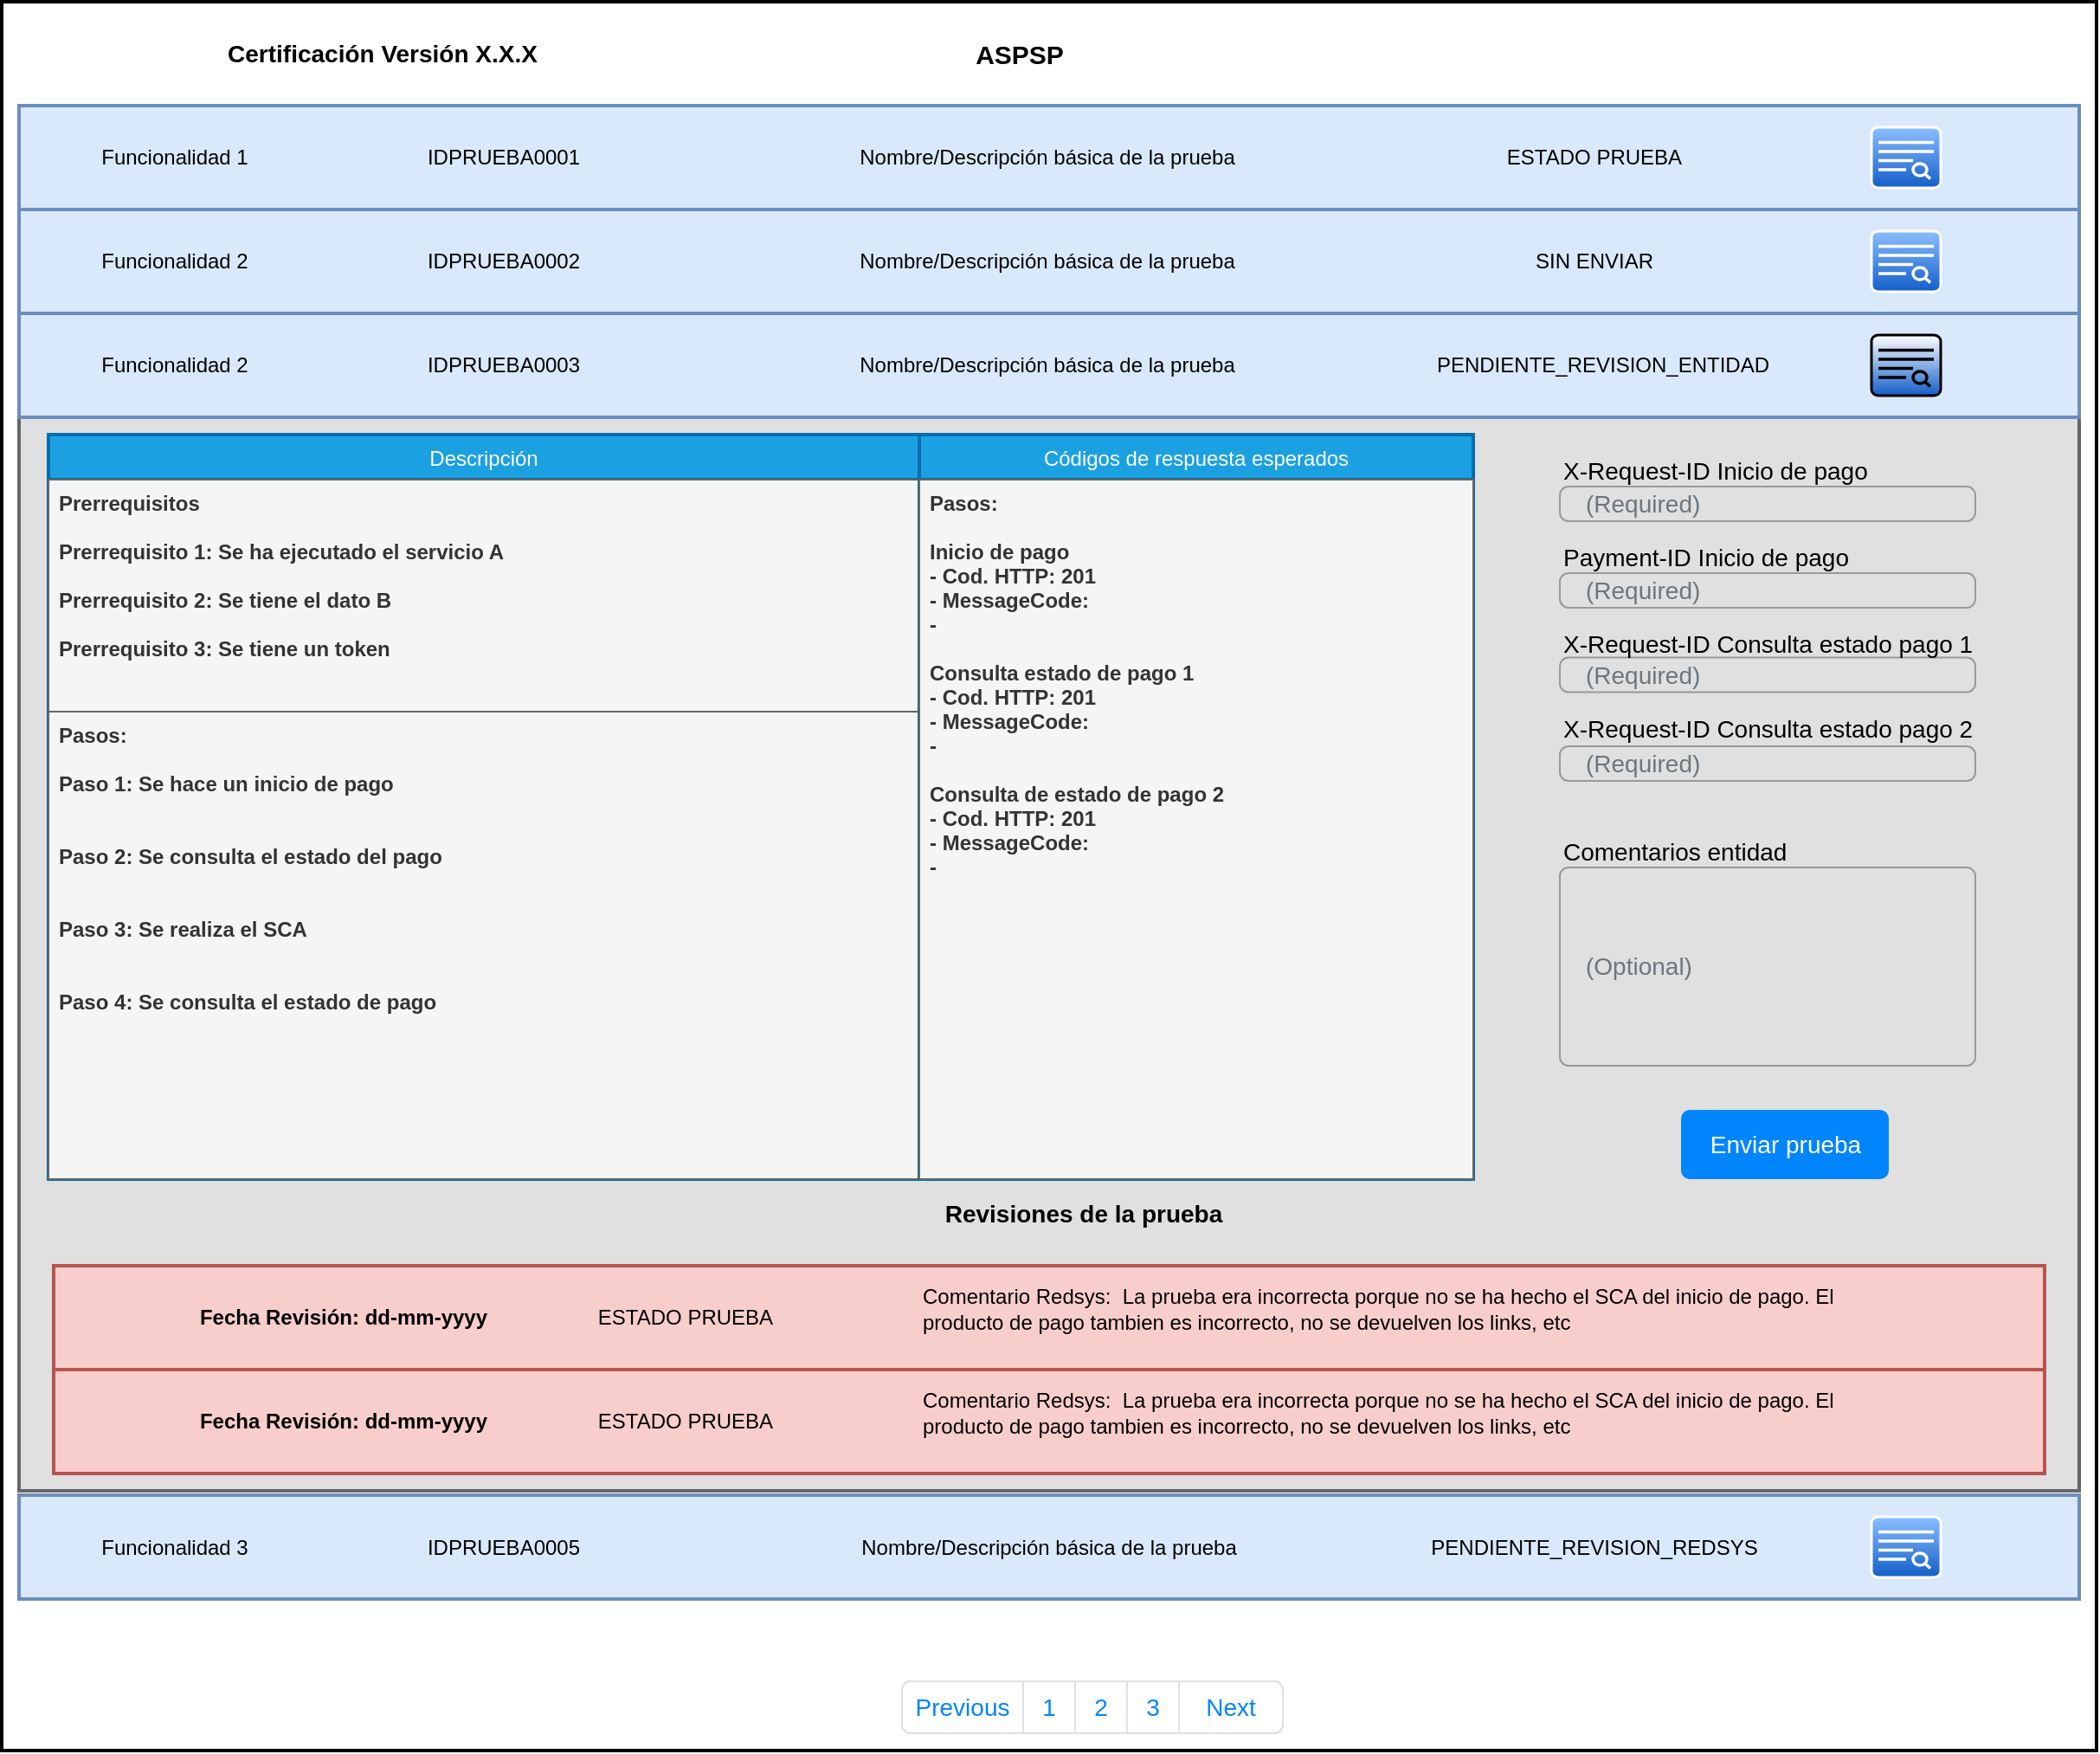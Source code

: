 <mxfile version="14.1.8" type="device"><diagram id="NlpeldqeXrIHgStacgz9" name="Página-1"><mxGraphModel dx="2370" dy="2539" grid="1" gridSize="10" guides="1" tooltips="1" connect="1" arrows="1" fold="1" page="1" pageScale="1" pageWidth="827" pageHeight="1169" math="0" shadow="0"><root><mxCell id="0"/><mxCell id="1" parent="0"/><mxCell id="FXu46dlK5VBOc22Cgxrx-95" value="" style="rounded=0;whiteSpace=wrap;html=1;strokeWidth=2;align=left;" vertex="1" parent="1"><mxGeometry x="190" width="1210" height="1010" as="geometry"/></mxCell><mxCell id="FXu46dlK5VBOc22Cgxrx-94" value="" style="rounded=0;whiteSpace=wrap;html=1;strokeWidth=2;align=left;strokeColor=#666666;fontColor=#333333;fillColor=#E0E0E0;" vertex="1" parent="1"><mxGeometry x="200" y="240" width="1190" height="620" as="geometry"/></mxCell><mxCell id="FXu46dlK5VBOc22Cgxrx-11" value="" style="rounded=0;whiteSpace=wrap;html=1;fillColor=#dae8fc;strokeColor=#6c8ebf;strokeWidth=2;" vertex="1" parent="1"><mxGeometry x="200" y="60" width="1190" height="60" as="geometry"/></mxCell><mxCell id="FXu46dlK5VBOc22Cgxrx-12" value="IDPRUEBA0001" style="text;html=1;strokeColor=none;fillColor=none;align=center;verticalAlign=middle;whiteSpace=wrap;rounded=0;" vertex="1" parent="1"><mxGeometry x="430" y="80" width="100" height="20" as="geometry"/></mxCell><mxCell id="FXu46dlK5VBOc22Cgxrx-13" value="Nombre/Descripción básica de la prueba" style="text;html=1;strokeColor=none;fillColor=none;align=center;verticalAlign=middle;whiteSpace=wrap;rounded=0;" vertex="1" parent="1"><mxGeometry x="563.5" y="80" width="460" height="20" as="geometry"/></mxCell><mxCell id="FXu46dlK5VBOc22Cgxrx-14" value="Funcionalidad 1" style="text;html=1;strokeColor=none;fillColor=none;align=center;verticalAlign=middle;whiteSpace=wrap;rounded=0;" vertex="1" parent="1"><mxGeometry x="230" y="80" width="120" height="20" as="geometry"/></mxCell><mxCell id="FXu46dlK5VBOc22Cgxrx-15" value="ESTADO PRUEBA" style="text;html=1;strokeColor=none;fillColor=none;align=center;verticalAlign=middle;whiteSpace=wrap;rounded=0;" vertex="1" parent="1"><mxGeometry x="1030" y="80" width="160" height="20" as="geometry"/></mxCell><mxCell id="FXu46dlK5VBOc22Cgxrx-16" value="" style="verticalLabelPosition=bottom;verticalAlign=top;html=1;shadow=0;dashed=0;strokeWidth=1;shape=mxgraph.ios.iSortFindIcon;fillColor=#8BbEff;fillColor2=#135Ec8;strokeColor=#ffffff;" vertex="1" parent="1"><mxGeometry x="1270" y="72.5" width="40" height="35" as="geometry"/></mxCell><mxCell id="FXu46dlK5VBOc22Cgxrx-17" value="" style="rounded=0;whiteSpace=wrap;html=1;fillColor=#dae8fc;strokeColor=#6c8ebf;strokeWidth=2;" vertex="1" parent="1"><mxGeometry x="200" y="120" width="1190" height="60" as="geometry"/></mxCell><mxCell id="FXu46dlK5VBOc22Cgxrx-18" value="IDPRUEBA0002" style="text;html=1;strokeColor=none;fillColor=none;align=center;verticalAlign=middle;whiteSpace=wrap;rounded=0;" vertex="1" parent="1"><mxGeometry x="430" y="140" width="100" height="20" as="geometry"/></mxCell><mxCell id="FXu46dlK5VBOc22Cgxrx-19" value="Nombre/Descripción básica de la prueba" style="text;html=1;strokeColor=none;fillColor=none;align=center;verticalAlign=middle;whiteSpace=wrap;rounded=0;" vertex="1" parent="1"><mxGeometry x="563.5" y="140" width="460" height="20" as="geometry"/></mxCell><mxCell id="FXu46dlK5VBOc22Cgxrx-20" value="Funcionalidad 2" style="text;html=1;strokeColor=none;fillColor=none;align=center;verticalAlign=middle;whiteSpace=wrap;rounded=0;" vertex="1" parent="1"><mxGeometry x="230" y="140" width="120" height="20" as="geometry"/></mxCell><mxCell id="FXu46dlK5VBOc22Cgxrx-21" value="SIN ENVIAR" style="text;html=1;strokeColor=none;fillColor=none;align=center;verticalAlign=middle;whiteSpace=wrap;rounded=0;" vertex="1" parent="1"><mxGeometry x="1030" y="140" width="160" height="20" as="geometry"/></mxCell><mxCell id="FXu46dlK5VBOc22Cgxrx-22" value="" style="verticalLabelPosition=bottom;verticalAlign=top;html=1;shadow=0;dashed=0;strokeWidth=1;shape=mxgraph.ios.iSortFindIcon;fillColor=#8BbEff;fillColor2=#135Ec8;strokeColor=#ffffff;" vertex="1" parent="1"><mxGeometry x="1270" y="132.5" width="40" height="35" as="geometry"/></mxCell><mxCell id="FXu46dlK5VBOc22Cgxrx-23" value="" style="rounded=0;whiteSpace=wrap;html=1;fillColor=#dae8fc;strokeColor=#6c8ebf;strokeWidth=2;" vertex="1" parent="1"><mxGeometry x="200" y="180" width="1190" height="60" as="geometry"/></mxCell><mxCell id="FXu46dlK5VBOc22Cgxrx-24" value="IDPRUEBA0003" style="text;html=1;strokeColor=none;fillColor=none;align=center;verticalAlign=middle;whiteSpace=wrap;rounded=0;" vertex="1" parent="1"><mxGeometry x="430" y="200" width="100" height="20" as="geometry"/></mxCell><mxCell id="FXu46dlK5VBOc22Cgxrx-25" value="Nombre/Descripción básica de la prueba" style="text;html=1;strokeColor=none;fillColor=none;align=center;verticalAlign=middle;whiteSpace=wrap;rounded=0;" vertex="1" parent="1"><mxGeometry x="563.5" y="200" width="460" height="20" as="geometry"/></mxCell><mxCell id="FXu46dlK5VBOc22Cgxrx-26" value="Funcionalidad 2" style="text;html=1;strokeColor=none;fillColor=none;align=center;verticalAlign=middle;whiteSpace=wrap;rounded=0;" vertex="1" parent="1"><mxGeometry x="230" y="200" width="120" height="20" as="geometry"/></mxCell><mxCell id="FXu46dlK5VBOc22Cgxrx-27" value="PENDIENTE_REVISION_ENTIDAD" style="text;html=1;strokeColor=none;fillColor=none;align=center;verticalAlign=middle;whiteSpace=wrap;rounded=0;" vertex="1" parent="1"><mxGeometry x="1010" y="200" width="210" height="20" as="geometry"/></mxCell><mxCell id="FXu46dlK5VBOc22Cgxrx-28" value="" style="verticalLabelPosition=bottom;verticalAlign=top;html=1;shadow=0;dashed=0;strokeWidth=1;shape=mxgraph.ios.iSortFindIcon;fillColor2=#135Ec8;" vertex="1" parent="1"><mxGeometry x="1270" y="192.5" width="40" height="35" as="geometry"/></mxCell><mxCell id="FXu46dlK5VBOc22Cgxrx-29" value="" style="rounded=0;whiteSpace=wrap;html=1;fillColor=#dae8fc;strokeColor=#6c8ebf;strokeWidth=2;" vertex="1" parent="1"><mxGeometry x="200" y="862.5" width="1190" height="60" as="geometry"/></mxCell><mxCell id="FXu46dlK5VBOc22Cgxrx-30" value="IDPRUEBA0005" style="text;html=1;strokeColor=none;fillColor=none;align=center;verticalAlign=middle;whiteSpace=wrap;rounded=0;" vertex="1" parent="1"><mxGeometry x="430" y="882.5" width="100" height="20" as="geometry"/></mxCell><mxCell id="FXu46dlK5VBOc22Cgxrx-31" value="Nombre/Descripción básica de la prueba" style="text;html=1;strokeColor=none;fillColor=none;align=center;verticalAlign=middle;whiteSpace=wrap;rounded=0;" vertex="1" parent="1"><mxGeometry x="565" y="882.5" width="460" height="20" as="geometry"/></mxCell><mxCell id="FXu46dlK5VBOc22Cgxrx-32" value="Funcionalidad 3" style="text;html=1;strokeColor=none;fillColor=none;align=center;verticalAlign=middle;whiteSpace=wrap;rounded=0;" vertex="1" parent="1"><mxGeometry x="230" y="882.5" width="120" height="20" as="geometry"/></mxCell><mxCell id="FXu46dlK5VBOc22Cgxrx-33" value="PENDIENTE_REVISION_REDSYS" style="text;html=1;strokeColor=none;fillColor=none;align=center;verticalAlign=middle;whiteSpace=wrap;rounded=0;" vertex="1" parent="1"><mxGeometry x="1030" y="882.5" width="160" height="20" as="geometry"/></mxCell><mxCell id="FXu46dlK5VBOc22Cgxrx-34" value="" style="verticalLabelPosition=bottom;verticalAlign=top;html=1;shadow=0;dashed=0;strokeWidth=1;shape=mxgraph.ios.iSortFindIcon;fillColor=#8BbEff;fillColor2=#135Ec8;strokeColor=#ffffff;" vertex="1" parent="1"><mxGeometry x="1270" y="875" width="40" height="35" as="geometry"/></mxCell><mxCell id="FXu46dlK5VBOc22Cgxrx-41" value="Descripción" style="swimlane;fontStyle=0;childLayout=stackLayout;horizontal=1;startSize=26;fillColor=#1ba1e2;horizontalStack=0;resizeParent=1;resizeParentMax=0;resizeLast=0;collapsible=1;marginBottom=0;strokeWidth=2;strokeColor=#006EAF;fontColor=#ffffff;" vertex="1" parent="1"><mxGeometry x="217" y="250" width="503" height="430" as="geometry"/></mxCell><mxCell id="FXu46dlK5VBOc22Cgxrx-42" value="Prerrequisitos&#10;&#10;Prerrequisito 1: Se ha ejecutado el servicio A&#10;&#10;Prerrequisito 2: Se tiene el dato B&#10;&#10;Prerrequisito 3: Se tiene un token" style="text;strokeColor=#666666;fillColor=#f5f5f5;align=left;verticalAlign=top;spacingLeft=4;spacingRight=4;overflow=hidden;rotatable=0;points=[[0,0.5],[1,0.5]];portConstraint=eastwest;fontStyle=1;fontColor=#333333;" vertex="1" parent="FXu46dlK5VBOc22Cgxrx-41"><mxGeometry y="26" width="503" height="134" as="geometry"/></mxCell><mxCell id="FXu46dlK5VBOc22Cgxrx-43" value="Pasos:&#10;&#10;Paso 1: Se hace un inicio de pago&#10;&#10;&#10;Paso 2: Se consulta el estado del pago&#10;&#10;&#10;Paso 3: Se realiza el SCA&#10;&#10;&#10;Paso 4: Se consulta el estado de pago" style="text;strokeColor=#666666;fillColor=#f5f5f5;align=left;verticalAlign=top;spacingLeft=4;spacingRight=4;overflow=hidden;rotatable=0;points=[[0,0.5],[1,0.5]];portConstraint=eastwest;fontStyle=1;fontColor=#333333;" vertex="1" parent="FXu46dlK5VBOc22Cgxrx-41"><mxGeometry y="160" width="503" height="270" as="geometry"/></mxCell><mxCell id="FXu46dlK5VBOc22Cgxrx-45" value="Códigos de respuesta esperados" style="swimlane;fontStyle=0;childLayout=stackLayout;horizontal=1;startSize=26;fillColor=#1ba1e2;horizontalStack=0;resizeParent=1;resizeParentMax=0;resizeLast=0;collapsible=1;marginBottom=0;strokeWidth=2;strokeColor=#006EAF;fontColor=#ffffff;" vertex="1" parent="1"><mxGeometry x="720" y="250" width="320" height="430" as="geometry"/></mxCell><mxCell id="FXu46dlK5VBOc22Cgxrx-47" value="Pasos:&#10;&#10;Inicio de pago&#10;- Cod. HTTP: 201&#10;- MessageCode:&#10;- &#10;&#10;Consulta estado de pago 1&#10;- Cod. HTTP: 201&#10;- MessageCode:&#10;- &#10;&#10;Consulta de estado de pago 2&#10;- Cod. HTTP: 201&#10;- MessageCode:&#10;- &#10;" style="text;strokeColor=#666666;fillColor=#f5f5f5;align=left;verticalAlign=top;spacingLeft=4;spacingRight=4;overflow=hidden;rotatable=0;points=[[0,0.5],[1,0.5]];portConstraint=eastwest;fontStyle=1;fontColor=#333333;" vertex="1" parent="FXu46dlK5VBOc22Cgxrx-45"><mxGeometry y="26" width="320" height="404" as="geometry"/></mxCell><mxCell id="FXu46dlK5VBOc22Cgxrx-48" value="&lt;font style=&quot;font-size: 14px&quot;&gt;Certificación Versión X.X.X&lt;/font&gt;" style="text;html=1;strokeColor=none;fillColor=none;align=center;verticalAlign=middle;whiteSpace=wrap;rounded=0;fontStyle=1" vertex="1" parent="1"><mxGeometry x="300" y="20" width="220" height="20" as="geometry"/></mxCell><mxCell id="FXu46dlK5VBOc22Cgxrx-49" value="&lt;b&gt;&lt;font style=&quot;font-size: 15px&quot;&gt;ASPSP&lt;/font&gt;&lt;/b&gt;" style="text;html=1;strokeColor=none;fillColor=none;align=center;verticalAlign=middle;whiteSpace=wrap;rounded=0;" vertex="1" parent="1"><mxGeometry x="700" y="20" width="156" height="20" as="geometry"/></mxCell><mxCell id="FXu46dlK5VBOc22Cgxrx-57" value="X-Request-ID Inicio de pago" style="fillColor=none;strokeColor=none;align=left;fontSize=14;" vertex="1" parent="1"><mxGeometry width="260" height="40" relative="1" as="geometry"><mxPoint x="1090" y="250" as="offset"/></mxGeometry></mxCell><mxCell id="FXu46dlK5VBOc22Cgxrx-58" value="(Required)" style="html=1;shadow=0;dashed=0;shape=mxgraph.bootstrap.rrect;rSize=5;fillColor=none;strokeColor=#999999;align=left;spacing=15;fontSize=14;fontColor=#6C767D;" vertex="1" parent="1"><mxGeometry width="240" height="20" relative="1" as="geometry"><mxPoint x="1090" y="280" as="offset"/></mxGeometry></mxCell><mxCell id="FXu46dlK5VBOc22Cgxrx-63" value="Enviar prueba" style="html=1;shadow=0;dashed=0;shape=mxgraph.bootstrap.rrect;rSize=5;fillColor=#0085FC;strokeColor=none;align=center;fontSize=14;fontColor=#FFFFFF;" vertex="1" parent="1"><mxGeometry width="120" height="40" relative="1" as="geometry"><mxPoint x="1160" y="640" as="offset"/></mxGeometry></mxCell><mxCell id="FXu46dlK5VBOc22Cgxrx-64" value="(Required)" style="html=1;shadow=0;dashed=0;shape=mxgraph.bootstrap.rrect;rSize=5;fillColor=none;strokeColor=#999999;align=left;spacing=15;fontSize=14;fontColor=#6C767D;" vertex="1" parent="1"><mxGeometry x="1090" y="330" width="240" height="20" as="geometry"/></mxCell><mxCell id="FXu46dlK5VBOc22Cgxrx-65" value="Payment-ID Inicio de pago" style="fillColor=none;strokeColor=none;align=left;fontSize=14;" vertex="1" parent="1"><mxGeometry x="1090" y="300" width="260" height="40" as="geometry"/></mxCell><mxCell id="FXu46dlK5VBOc22Cgxrx-66" value="(Required)" style="html=1;shadow=0;dashed=0;shape=mxgraph.bootstrap.rrect;rSize=5;fillColor=none;strokeColor=#999999;align=left;spacing=15;fontSize=14;fontColor=#6C767D;" vertex="1" parent="1"><mxGeometry x="1090" y="378.75" width="240" height="20" as="geometry"/></mxCell><mxCell id="FXu46dlK5VBOc22Cgxrx-67" value="(Required)" style="html=1;shadow=0;dashed=0;shape=mxgraph.bootstrap.rrect;rSize=5;fillColor=none;strokeColor=#999999;align=left;spacing=15;fontSize=14;fontColor=#6C767D;" vertex="1" parent="1"><mxGeometry x="1090" y="430" width="240" height="20" as="geometry"/></mxCell><mxCell id="FXu46dlK5VBOc22Cgxrx-68" value="X-Request-ID Consulta estado pago 1" style="fillColor=none;strokeColor=none;align=left;fontSize=14;" vertex="1" parent="1"><mxGeometry x="1090" y="350" width="260" height="40" as="geometry"/></mxCell><mxCell id="FXu46dlK5VBOc22Cgxrx-69" value="X-Request-ID Consulta estado pago 2" style="fillColor=none;strokeColor=none;align=left;fontSize=14;" vertex="1" parent="1"><mxGeometry x="1090" y="398.75" width="260" height="40" as="geometry"/></mxCell><mxCell id="FXu46dlK5VBOc22Cgxrx-71" value="&lt;font style=&quot;font-size: 14px&quot;&gt;&lt;b&gt;&lt;span&gt;Revisiones de la prueba&lt;/span&gt;&lt;/b&gt;&lt;/font&gt;" style="text;html=1;strokeColor=none;fillColor=none;align=center;verticalAlign=middle;whiteSpace=wrap;rounded=0;fontStyle=0" vertex="1" parent="1"><mxGeometry x="710" y="690" width="210" height="20" as="geometry"/></mxCell><mxCell id="FXu46dlK5VBOc22Cgxrx-72" value="" style="rounded=0;whiteSpace=wrap;html=1;strokeWidth=2;fillColor=#f8cecc;strokeColor=#b85450;" vertex="1" parent="1"><mxGeometry x="220" y="730" width="1150" height="60" as="geometry"/></mxCell><mxCell id="FXu46dlK5VBOc22Cgxrx-73" value="Fecha Revisión: dd-mm-yyyy" style="text;html=1;strokeColor=none;fillColor=none;align=center;verticalAlign=middle;whiteSpace=wrap;rounded=0;fontStyle=1" vertex="1" parent="1"><mxGeometry x="233.5" y="750" width="306.5" height="20" as="geometry"/></mxCell><mxCell id="FXu46dlK5VBOc22Cgxrx-74" value="ESTADO PRUEBA" style="text;html=1;strokeColor=none;fillColor=none;align=center;verticalAlign=middle;whiteSpace=wrap;rounded=0;" vertex="1" parent="1"><mxGeometry x="510" y="750" width="150" height="20" as="geometry"/></mxCell><mxCell id="FXu46dlK5VBOc22Cgxrx-75" value="Comentario Redsys:&amp;nbsp; La prueba era incorrecta porque no se ha hecho el SCA del inicio de pago. El producto de pago tambien es incorrecto, no se devuelven los links, etc" style="text;html=1;strokeColor=none;fillColor=none;align=left;verticalAlign=middle;whiteSpace=wrap;rounded=0;" vertex="1" parent="1"><mxGeometry x="720" y="737.5" width="540" height="35" as="geometry"/></mxCell><mxCell id="FXu46dlK5VBOc22Cgxrx-76" value="(Optional)" style="html=1;shadow=0;dashed=0;shape=mxgraph.bootstrap.rrect;rSize=5;fillColor=none;strokeColor=#999999;align=left;spacing=15;fontSize=14;fontColor=#6C767D;" vertex="1" parent="1"><mxGeometry x="1090" y="500" width="240" height="114.5" as="geometry"/></mxCell><mxCell id="FXu46dlK5VBOc22Cgxrx-77" value="Comentarios entidad" style="fillColor=none;strokeColor=none;align=left;fontSize=14;" vertex="1" parent="1"><mxGeometry x="1090" y="470" width="140" height="40" as="geometry"/></mxCell><mxCell id="FXu46dlK5VBOc22Cgxrx-79" value="" style="rounded=0;whiteSpace=wrap;html=1;strokeWidth=2;fillColor=#f8cecc;strokeColor=#b85450;" vertex="1" parent="1"><mxGeometry x="220" y="790" width="1150" height="60" as="geometry"/></mxCell><mxCell id="FXu46dlK5VBOc22Cgxrx-80" value="Fecha Revisión: dd-mm-yyyy" style="text;html=1;strokeColor=none;fillColor=none;align=center;verticalAlign=middle;whiteSpace=wrap;rounded=0;fontStyle=1" vertex="1" parent="1"><mxGeometry x="233.5" y="810" width="306.5" height="20" as="geometry"/></mxCell><mxCell id="FXu46dlK5VBOc22Cgxrx-81" value="ESTADO PRUEBA" style="text;html=1;strokeColor=none;fillColor=none;align=center;verticalAlign=middle;whiteSpace=wrap;rounded=0;" vertex="1" parent="1"><mxGeometry x="510" y="810" width="150" height="20" as="geometry"/></mxCell><mxCell id="FXu46dlK5VBOc22Cgxrx-82" value="Comentario Redsys:&amp;nbsp; La prueba era incorrecta porque no se ha hecho el SCA del inicio de pago. El producto de pago tambien es incorrecto, no se devuelven los links, etc" style="text;html=1;strokeColor=none;fillColor=none;align=left;verticalAlign=middle;whiteSpace=wrap;rounded=0;" vertex="1" parent="1"><mxGeometry x="720" y="797.5" width="540" height="35" as="geometry"/></mxCell><mxCell id="FXu46dlK5VBOc22Cgxrx-88" value="" style="html=1;shadow=0;dashed=0;shape=mxgraph.bootstrap.rrect;rSize=5;strokeColor=#DEE2E6;html=1;whiteSpace=wrap;fillColor=#ffffff;fontColor=#0085FC;fontSize=14;align=left;" vertex="1" parent="1"><mxGeometry x="710" y="970" width="220" height="30" as="geometry"/></mxCell><mxCell id="FXu46dlK5VBOc22Cgxrx-89" value="Previous" style="strokeColor=inherit;fillColor=inherit;gradientColor=inherit;fontColor=inherit;html=1;shadow=0;dashed=0;shape=mxgraph.bootstrap.leftButton;rSize=5;perimeter=none;whiteSpace=wrap;resizeHeight=1;fontSize=14;" vertex="1" parent="FXu46dlK5VBOc22Cgxrx-88"><mxGeometry width="70" height="30" relative="1" as="geometry"/></mxCell><mxCell id="FXu46dlK5VBOc22Cgxrx-90" value="1" style="strokeColor=inherit;fillColor=inherit;gradientColor=inherit;fontColor=inherit;html=1;shadow=0;dashed=0;perimeter=none;whiteSpace=wrap;resizeHeight=1;fontSize=14;" vertex="1" parent="FXu46dlK5VBOc22Cgxrx-88"><mxGeometry width="30" height="30" relative="1" as="geometry"><mxPoint x="70" as="offset"/></mxGeometry></mxCell><mxCell id="FXu46dlK5VBOc22Cgxrx-91" value="2" style="strokeColor=inherit;fillColor=inherit;gradientColor=inherit;fontColor=inherit;html=1;shadow=0;dashed=0;perimeter=none;whiteSpace=wrap;resizeHeight=1;fontSize=14;" vertex="1" parent="FXu46dlK5VBOc22Cgxrx-88"><mxGeometry width="30" height="30" relative="1" as="geometry"><mxPoint x="100" as="offset"/></mxGeometry></mxCell><mxCell id="FXu46dlK5VBOc22Cgxrx-92" value="3" style="strokeColor=inherit;fillColor=inherit;gradientColor=inherit;fontColor=inherit;html=1;shadow=0;dashed=0;perimeter=none;whiteSpace=wrap;resizeHeight=1;fontSize=14;" vertex="1" parent="FXu46dlK5VBOc22Cgxrx-88"><mxGeometry width="30" height="30" relative="1" as="geometry"><mxPoint x="130" as="offset"/></mxGeometry></mxCell><mxCell id="FXu46dlK5VBOc22Cgxrx-93" value="Next" style="strokeColor=inherit;fillColor=inherit;gradientColor=inherit;fontColor=inherit;html=1;shadow=0;dashed=0;shape=mxgraph.bootstrap.rightButton;rSize=5;perimeter=none;whiteSpace=wrap;resizeHeight=1;fontSize=14;" vertex="1" parent="FXu46dlK5VBOc22Cgxrx-88"><mxGeometry x="1" width="60" height="30" relative="1" as="geometry"><mxPoint x="-60" as="offset"/></mxGeometry></mxCell></root></mxGraphModel></diagram></mxfile>